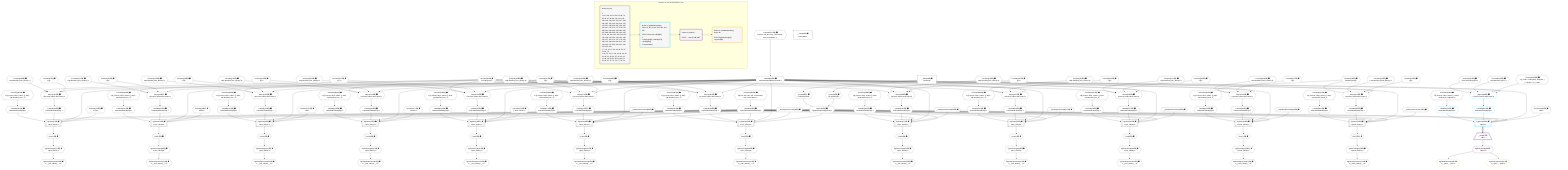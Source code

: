 %%{init: {'themeVariables': { 'fontSize': '12px'}}}%%
graph TD
    classDef path fill:#eee,stroke:#000,color:#000
    classDef plan fill:#fff,stroke-width:1px,color:#000
    classDef itemplan fill:#fff,stroke-width:2px,color:#000
    classDef unbatchedplan fill:#dff,stroke-width:1px,color:#000
    classDef sideeffectplan fill:#fcc,stroke-width:2px,color:#000
    classDef bucket fill:#f6f6f6,color:#000,stroke-width:2px,text-align:left


    %% plan dependencies
    PgSelect7[["PgSelect[7∈0] ➊<br />ᐸjson_identityᐳ"]]:::plan
    Object10{{"Object[10∈0] ➊<br />ᐸ{pgSettings,withPgClient}ᐳ"}}:::plan
    Constant275{{"Constant[275∈0] ➊<br />ᐸtrueᐳ"}}:::plan
    Lambda93{{"Lambda[93∈0] ➊<br />ᐸcalculateShouldReverseOrderᐳ"}}:::plan
    Lambda96{{"Lambda[96∈0] ➊<br />ᐸcalculateLimitAndOffsetSQLᐳ"}}:::plan
    Lambda101{{"Lambda[101∈0] ➊<br />ᐸcalculateOrderBySQLᐳ"}}:::plan
    Lambda106{{"Lambda[106∈0] ➊<br />ᐸcalculateOrderBySQLᐳ"}}:::plan
    Object10 & Constant275 & Lambda93 & Lambda96 & Lambda101 & Lambda106 --> PgSelect7
    PgSelect15[["PgSelect[15∈0] ➊<br />ᐸjson_identityᐳ"]]:::plan
    Constant94{{"Constant[94∈0] ➊<br />ᐸfalseᐳ"}}:::plan
    Lambda115{{"Lambda[115∈0] ➊<br />ᐸcalculateOrderBySQLᐳ"}}:::plan
    Lambda120{{"Lambda[120∈0] ➊<br />ᐸcalculateOrderBySQLᐳ"}}:::plan
    Object10 & Constant94 & Lambda93 & Lambda96 & Lambda115 & Lambda120 --> PgSelect15
    PgSelect21[["PgSelect[21∈0] ➊<br />ᐸjson_identityᐳ"]]:::plan
    Constant276{{"Constant[276∈0] ➊<br />ᐸ42ᐳ"}}:::plan
    Lambda129{{"Lambda[129∈0] ➊<br />ᐸcalculateOrderBySQLᐳ"}}:::plan
    Lambda134{{"Lambda[134∈0] ➊<br />ᐸcalculateOrderBySQLᐳ"}}:::plan
    Object10 & Constant276 & Lambda93 & Lambda96 & Lambda129 & Lambda134 --> PgSelect21
    PgSelect27[["PgSelect[27∈0] ➊<br />ᐸjson_identityᐳ"]]:::plan
    Constant277{{"Constant[277∈0] ➊<br />ᐸ3.1415ᐳ"}}:::plan
    Lambda143{{"Lambda[143∈0] ➊<br />ᐸcalculateOrderBySQLᐳ"}}:::plan
    Lambda148{{"Lambda[148∈0] ➊<br />ᐸcalculateOrderBySQLᐳ"}}:::plan
    Object10 & Constant277 & Lambda93 & Lambda96 & Lambda143 & Lambda148 --> PgSelect27
    PgSelect33[["PgSelect[33∈0] ➊<br />ᐸjson_identityᐳ"]]:::plan
    Constant278{{"Constant[278∈0] ➊<br />ᐸ'hello, world!'ᐳ"}}:::plan
    Lambda157{{"Lambda[157∈0] ➊<br />ᐸcalculateOrderBySQLᐳ"}}:::plan
    Lambda162{{"Lambda[162∈0] ➊<br />ᐸcalculateOrderBySQLᐳ"}}:::plan
    Object10 & Constant278 & Lambda93 & Lambda96 & Lambda157 & Lambda162 --> PgSelect33
    PgSelect39[["PgSelect[39∈0] ➊<br />ᐸjson_identityᐳ"]]:::plan
    __InputDynamicScalar38{{"__InputDynamicScalar[38∈0] ➊"}}:::plan
    Lambda171{{"Lambda[171∈0] ➊<br />ᐸcalculateOrderBySQLᐳ"}}:::plan
    Lambda176{{"Lambda[176∈0] ➊<br />ᐸcalculateOrderBySQLᐳ"}}:::plan
    Object10 & __InputDynamicScalar38 & Lambda93 & Lambda96 & Lambda171 & Lambda176 --> PgSelect39
    PgSelect45[["PgSelect[45∈0] ➊<br />ᐸjson_identityᐳ"]]:::plan
    __InputDynamicScalar44{{"__InputDynamicScalar[44∈0] ➊"}}:::plan
    Lambda185{{"Lambda[185∈0] ➊<br />ᐸcalculateOrderBySQLᐳ"}}:::plan
    Lambda190{{"Lambda[190∈0] ➊<br />ᐸcalculateOrderBySQLᐳ"}}:::plan
    Object10 & __InputDynamicScalar44 & Lambda93 & Lambda96 & Lambda185 & Lambda190 --> PgSelect45
    PgSelect51[["PgSelect[51∈0] ➊<br />ᐸjson_identityᐳ"]]:::plan
    __InputDynamicScalar50{{"__InputDynamicScalar[50∈0] ➊"}}:::plan
    Lambda199{{"Lambda[199∈0] ➊<br />ᐸcalculateOrderBySQLᐳ"}}:::plan
    Lambda204{{"Lambda[204∈0] ➊<br />ᐸcalculateOrderBySQLᐳ"}}:::plan
    Object10 & __InputDynamicScalar50 & Lambda93 & Lambda96 & Lambda199 & Lambda204 --> PgSelect51
    PgSelect57[["PgSelect[57∈0] ➊<br />ᐸjson_identityᐳ"]]:::plan
    __InputDynamicScalar56{{"__InputDynamicScalar[56∈0] ➊"}}:::plan
    Lambda213{{"Lambda[213∈0] ➊<br />ᐸcalculateOrderBySQLᐳ"}}:::plan
    Lambda218{{"Lambda[218∈0] ➊<br />ᐸcalculateOrderBySQLᐳ"}}:::plan
    Object10 & __InputDynamicScalar56 & Lambda93 & Lambda96 & Lambda213 & Lambda218 --> PgSelect57
    PgSelect63[["PgSelect[63∈0] ➊<br />ᐸjson_identityᐳ"]]:::plan
    __InputDynamicScalar62{{"__InputDynamicScalar[62∈0] ➊"}}:::plan
    Lambda227{{"Lambda[227∈0] ➊<br />ᐸcalculateOrderBySQLᐳ"}}:::plan
    Lambda232{{"Lambda[232∈0] ➊<br />ᐸcalculateOrderBySQLᐳ"}}:::plan
    Object10 & __InputDynamicScalar62 & Lambda93 & Lambda96 & Lambda227 & Lambda232 --> PgSelect63
    PgSelect69[["PgSelect[69∈0] ➊<br />ᐸjsonb_identityᐳ"]]:::plan
    __InputDynamicScalar68{{"__InputDynamicScalar[68∈0] ➊"}}:::plan
    Lambda241{{"Lambda[241∈0] ➊<br />ᐸcalculateOrderBySQLᐳ"}}:::plan
    Lambda246{{"Lambda[246∈0] ➊<br />ᐸcalculateOrderBySQLᐳ"}}:::plan
    Object10 & __InputDynamicScalar68 & Lambda93 & Lambda96 & Lambda241 & Lambda246 --> PgSelect69
    PgSelect75[["PgSelect[75∈0] ➊<br />ᐸjsonb_identityᐳ"]]:::plan
    __InputDynamicScalar74{{"__InputDynamicScalar[74∈0] ➊"}}:::plan
    Lambda255{{"Lambda[255∈0] ➊<br />ᐸcalculateOrderBySQLᐳ"}}:::plan
    Lambda260{{"Lambda[260∈0] ➊<br />ᐸcalculateOrderBySQLᐳ"}}:::plan
    Object10 & __InputDynamicScalar74 & Lambda93 & Lambda96 & Lambda255 & Lambda260 --> PgSelect75
    Object100{{"Object[100∈0] ➊<br />ᐸ{reverse,orders,alias,codec}ᐳ"}}:::plan
    Constant97{{"Constant[97∈0] ➊<br />ᐸ[]ᐳ"}}:::plan
    Constant98{{"Constant[98∈0] ➊<br />ᐸsql.identifier(”json_identity”)ᐳ"}}:::plan
    Constant99{{"Constant[99∈0] ➊<br />ᐸCodec(json)ᐳ"}}:::plan
    Lambda93 & Constant97 & Constant98 & Constant99 --> Object100
    Object114{{"Object[114∈0] ➊<br />ᐸ{reverse,orders,alias,codec}ᐳ"}}:::plan
    Constant111{{"Constant[111∈0] ➊<br />ᐸ[]ᐳ"}}:::plan
    Constant112{{"Constant[112∈0] ➊<br />ᐸsql.identifier(”json_identity”)ᐳ"}}:::plan
    Lambda93 & Constant111 & Constant112 & Constant99 --> Object114
    Object128{{"Object[128∈0] ➊<br />ᐸ{reverse,orders,alias,codec}ᐳ"}}:::plan
    Constant125{{"Constant[125∈0] ➊<br />ᐸ[]ᐳ"}}:::plan
    Constant126{{"Constant[126∈0] ➊<br />ᐸsql.identifier(”json_identity”)ᐳ"}}:::plan
    Lambda93 & Constant125 & Constant126 & Constant99 --> Object128
    Object142{{"Object[142∈0] ➊<br />ᐸ{reverse,orders,alias,codec}ᐳ"}}:::plan
    Constant139{{"Constant[139∈0] ➊<br />ᐸ[]ᐳ"}}:::plan
    Constant140{{"Constant[140∈0] ➊<br />ᐸsql.identifier(”json_identity”)ᐳ"}}:::plan
    Lambda93 & Constant139 & Constant140 & Constant99 --> Object142
    Object156{{"Object[156∈0] ➊<br />ᐸ{reverse,orders,alias,codec}ᐳ"}}:::plan
    Constant153{{"Constant[153∈0] ➊<br />ᐸ[]ᐳ"}}:::plan
    Constant154{{"Constant[154∈0] ➊<br />ᐸsql.identifier(”json_identity”)ᐳ"}}:::plan
    Lambda93 & Constant153 & Constant154 & Constant99 --> Object156
    Object170{{"Object[170∈0] ➊<br />ᐸ{reverse,orders,alias,codec}ᐳ"}}:::plan
    Constant167{{"Constant[167∈0] ➊<br />ᐸ[]ᐳ"}}:::plan
    Constant168{{"Constant[168∈0] ➊<br />ᐸsql.identifier(”json_identity”)ᐳ"}}:::plan
    Lambda93 & Constant167 & Constant168 & Constant99 --> Object170
    Object184{{"Object[184∈0] ➊<br />ᐸ{reverse,orders,alias,codec}ᐳ"}}:::plan
    Constant181{{"Constant[181∈0] ➊<br />ᐸ[]ᐳ"}}:::plan
    Constant182{{"Constant[182∈0] ➊<br />ᐸsql.identifier(”json_identity”)ᐳ"}}:::plan
    Lambda93 & Constant181 & Constant182 & Constant99 --> Object184
    Object198{{"Object[198∈0] ➊<br />ᐸ{reverse,orders,alias,codec}ᐳ"}}:::plan
    Constant195{{"Constant[195∈0] ➊<br />ᐸ[]ᐳ"}}:::plan
    Constant196{{"Constant[196∈0] ➊<br />ᐸsql.identifier(”json_identity”)ᐳ"}}:::plan
    Lambda93 & Constant195 & Constant196 & Constant99 --> Object198
    Object212{{"Object[212∈0] ➊<br />ᐸ{reverse,orders,alias,codec}ᐳ"}}:::plan
    Constant209{{"Constant[209∈0] ➊<br />ᐸ[]ᐳ"}}:::plan
    Constant210{{"Constant[210∈0] ➊<br />ᐸsql.identifier(”json_identity”)ᐳ"}}:::plan
    Lambda93 & Constant209 & Constant210 & Constant99 --> Object212
    Object226{{"Object[226∈0] ➊<br />ᐸ{reverse,orders,alias,codec}ᐳ"}}:::plan
    Constant223{{"Constant[223∈0] ➊<br />ᐸ[]ᐳ"}}:::plan
    Constant224{{"Constant[224∈0] ➊<br />ᐸsql.identifier(”json_identity”)ᐳ"}}:::plan
    Lambda93 & Constant223 & Constant224 & Constant99 --> Object226
    Object240{{"Object[240∈0] ➊<br />ᐸ{reverse,orders,alias,codec}ᐳ"}}:::plan
    Constant237{{"Constant[237∈0] ➊<br />ᐸ[]ᐳ"}}:::plan
    Constant238{{"Constant[238∈0] ➊<br />ᐸsql.identifier(”jsonb_identity”)ᐳ"}}:::plan
    Constant239{{"Constant[239∈0] ➊<br />ᐸCodec(jsonb)ᐳ"}}:::plan
    Lambda93 & Constant237 & Constant238 & Constant239 --> Object240
    Object254{{"Object[254∈0] ➊<br />ᐸ{reverse,orders,alias,codec}ᐳ"}}:::plan
    Constant251{{"Constant[251∈0] ➊<br />ᐸ[]ᐳ"}}:::plan
    Constant252{{"Constant[252∈0] ➊<br />ᐸsql.identifier(”jsonb_identity”)ᐳ"}}:::plan
    Lambda93 & Constant251 & Constant252 & Constant239 --> Object254
    Access8{{"Access[8∈0] ➊<br />ᐸ2.pgSettingsᐳ"}}:::plan
    Access9{{"Access[9∈0] ➊<br />ᐸ2.withPgClientᐳ"}}:::plan
    Access8 & Access9 --> Object10
    __Value2["__Value[2∈0] ➊<br />ᐸcontextᐳ"]:::plan
    __Value2 --> Access8
    __Value2 --> Access9
    First11{{"First[11∈0] ➊"}}:::plan
    PgSelect7 --> First11
    PgSelectSingle12{{"PgSelectSingle[12∈0] ➊<br />ᐸjson_identityᐳ"}}:::plan
    First11 --> PgSelectSingle12
    PgClassExpression13{{"PgClassExpression[13∈0] ➊<br />ᐸ__json_identity__.vᐳ"}}:::plan
    PgSelectSingle12 --> PgClassExpression13
    First17{{"First[17∈0] ➊"}}:::plan
    PgSelect15 --> First17
    PgSelectSingle18{{"PgSelectSingle[18∈0] ➊<br />ᐸjson_identityᐳ"}}:::plan
    First17 --> PgSelectSingle18
    PgClassExpression19{{"PgClassExpression[19∈0] ➊<br />ᐸ__json_identity__.vᐳ"}}:::plan
    PgSelectSingle18 --> PgClassExpression19
    First23{{"First[23∈0] ➊"}}:::plan
    PgSelect21 --> First23
    PgSelectSingle24{{"PgSelectSingle[24∈0] ➊<br />ᐸjson_identityᐳ"}}:::plan
    First23 --> PgSelectSingle24
    PgClassExpression25{{"PgClassExpression[25∈0] ➊<br />ᐸ__json_identity__.vᐳ"}}:::plan
    PgSelectSingle24 --> PgClassExpression25
    First29{{"First[29∈0] ➊"}}:::plan
    PgSelect27 --> First29
    PgSelectSingle30{{"PgSelectSingle[30∈0] ➊<br />ᐸjson_identityᐳ"}}:::plan
    First29 --> PgSelectSingle30
    PgClassExpression31{{"PgClassExpression[31∈0] ➊<br />ᐸ__json_identity__.vᐳ"}}:::plan
    PgSelectSingle30 --> PgClassExpression31
    First35{{"First[35∈0] ➊"}}:::plan
    PgSelect33 --> First35
    PgSelectSingle36{{"PgSelectSingle[36∈0] ➊<br />ᐸjson_identityᐳ"}}:::plan
    First35 --> PgSelectSingle36
    PgClassExpression37{{"PgClassExpression[37∈0] ➊<br />ᐸ__json_identity__.vᐳ"}}:::plan
    PgSelectSingle36 --> PgClassExpression37
    First41{{"First[41∈0] ➊"}}:::plan
    PgSelect39 --> First41
    PgSelectSingle42{{"PgSelectSingle[42∈0] ➊<br />ᐸjson_identityᐳ"}}:::plan
    First41 --> PgSelectSingle42
    PgClassExpression43{{"PgClassExpression[43∈0] ➊<br />ᐸ__json_identity__.vᐳ"}}:::plan
    PgSelectSingle42 --> PgClassExpression43
    First47{{"First[47∈0] ➊"}}:::plan
    PgSelect45 --> First47
    PgSelectSingle48{{"PgSelectSingle[48∈0] ➊<br />ᐸjson_identityᐳ"}}:::plan
    First47 --> PgSelectSingle48
    PgClassExpression49{{"PgClassExpression[49∈0] ➊<br />ᐸ__json_identity__.vᐳ"}}:::plan
    PgSelectSingle48 --> PgClassExpression49
    First53{{"First[53∈0] ➊"}}:::plan
    PgSelect51 --> First53
    PgSelectSingle54{{"PgSelectSingle[54∈0] ➊<br />ᐸjson_identityᐳ"}}:::plan
    First53 --> PgSelectSingle54
    PgClassExpression55{{"PgClassExpression[55∈0] ➊<br />ᐸ__json_identity__.vᐳ"}}:::plan
    PgSelectSingle54 --> PgClassExpression55
    First59{{"First[59∈0] ➊"}}:::plan
    PgSelect57 --> First59
    PgSelectSingle60{{"PgSelectSingle[60∈0] ➊<br />ᐸjson_identityᐳ"}}:::plan
    First59 --> PgSelectSingle60
    PgClassExpression61{{"PgClassExpression[61∈0] ➊<br />ᐸ__json_identity__.vᐳ"}}:::plan
    PgSelectSingle60 --> PgClassExpression61
    First65{{"First[65∈0] ➊"}}:::plan
    PgSelect63 --> First65
    PgSelectSingle66{{"PgSelectSingle[66∈0] ➊<br />ᐸjson_identityᐳ"}}:::plan
    First65 --> PgSelectSingle66
    PgClassExpression67{{"PgClassExpression[67∈0] ➊<br />ᐸ__json_identity__.vᐳ"}}:::plan
    PgSelectSingle66 --> PgClassExpression67
    First71{{"First[71∈0] ➊"}}:::plan
    PgSelect69 --> First71
    PgSelectSingle72{{"PgSelectSingle[72∈0] ➊<br />ᐸjsonb_identityᐳ"}}:::plan
    First71 --> PgSelectSingle72
    PgClassExpression73{{"PgClassExpression[73∈0] ➊<br />ᐸ__jsonb_identity__.vᐳ"}}:::plan
    PgSelectSingle72 --> PgClassExpression73
    First77{{"First[77∈0] ➊"}}:::plan
    PgSelect75 --> First77
    PgSelectSingle78{{"PgSelectSingle[78∈0] ➊<br />ᐸjsonb_identityᐳ"}}:::plan
    First77 --> PgSelectSingle78
    PgClassExpression79{{"PgClassExpression[79∈0] ➊<br />ᐸ__jsonb_identity__.vᐳ"}}:::plan
    PgSelectSingle78 --> PgClassExpression79
    Constant279{{"Constant[279∈0] ➊<br />ᐸ§{ first: null, last: null, cursorLower: null, cursorUpper: ᐳ"}}:::plan
    Constant279 --> Lambda93
    Constant280{{"Constant[280∈0] ➊<br />ᐸ§{ first: null, last: null, cursorLower: null, cursorUpper: ᐳ"}}:::plan
    Constant280 --> Lambda96
    Object100 --> Lambda101
    Constant281{{"Constant[281∈0] ➊<br />ᐸ§{ reverse: false, orders: [], alias: sql.identifier(”json_iᐳ"}}:::plan
    Constant281 --> Lambda106
    Object114 --> Lambda115
    Constant282{{"Constant[282∈0] ➊<br />ᐸ§{ reverse: false, orders: [], alias: sql.identifier(”json_iᐳ"}}:::plan
    Constant282 --> Lambda120
    Object128 --> Lambda129
    Constant283{{"Constant[283∈0] ➊<br />ᐸ§{ reverse: false, orders: [], alias: sql.identifier(”json_iᐳ"}}:::plan
    Constant283 --> Lambda134
    Object142 --> Lambda143
    Constant284{{"Constant[284∈0] ➊<br />ᐸ§{ reverse: false, orders: [], alias: sql.identifier(”json_iᐳ"}}:::plan
    Constant284 --> Lambda148
    Object156 --> Lambda157
    Constant285{{"Constant[285∈0] ➊<br />ᐸ§{ reverse: false, orders: [], alias: sql.identifier(”json_iᐳ"}}:::plan
    Constant285 --> Lambda162
    Object170 --> Lambda171
    Constant286{{"Constant[286∈0] ➊<br />ᐸ§{ reverse: false, orders: [], alias: sql.identifier(”json_iᐳ"}}:::plan
    Constant286 --> Lambda176
    Object184 --> Lambda185
    Constant287{{"Constant[287∈0] ➊<br />ᐸ§{ reverse: false, orders: [], alias: sql.identifier(”json_iᐳ"}}:::plan
    Constant287 --> Lambda190
    Object198 --> Lambda199
    Constant288{{"Constant[288∈0] ➊<br />ᐸ§{ reverse: false, orders: [], alias: sql.identifier(”json_iᐳ"}}:::plan
    Constant288 --> Lambda204
    Object212 --> Lambda213
    Constant289{{"Constant[289∈0] ➊<br />ᐸ§{ reverse: false, orders: [], alias: sql.identifier(”json_iᐳ"}}:::plan
    Constant289 --> Lambda218
    Object226 --> Lambda227
    Constant290{{"Constant[290∈0] ➊<br />ᐸ§{ reverse: false, orders: [], alias: sql.identifier(”json_iᐳ"}}:::plan
    Constant290 --> Lambda232
    Object240 --> Lambda241
    Constant291{{"Constant[291∈0] ➊<br />ᐸ§{ reverse: false, orders: [], alias: sql.identifier(”jsonb_ᐳ"}}:::plan
    Constant291 --> Lambda246
    Object254 --> Lambda255
    Constant292{{"Constant[292∈0] ➊<br />ᐸ§{ reverse: false, orders: [], alias: sql.identifier(”jsonb_ᐳ"}}:::plan
    Constant292 --> Lambda260
    __Value4["__Value[4∈0] ➊<br />ᐸrootValueᐳ"]:::plan
    Connection85{{"Connection[85∈0] ➊<br />ᐸ83ᐳ"}}:::plan
    Constant265{{"Constant[265∈0] ➊<br />ᐸ[ { codec: Codec(int4), fragment: { n: [Array], f: 0, c: 266ᐳ"}}:::plan
    Constant266{{"Constant[266∈0] ➊<br />ᐸsql.identifier(”types”)ᐳ"}}:::plan
    Constant267{{"Constant[267∈0] ➊<br />ᐸRecordCodec(types)ᐳ"}}:::plan
    Constant293{{"Constant[293∈0] ➊<br />ᐸ§{ reverse: false, orders: [ { codec: Codec(int4), fragment:ᐳ"}}:::plan
    PgSelect86[["PgSelect[86∈1] ➊<br />ᐸtypesᐳ"]]:::plan
    Lambda269{{"Lambda[269∈1] ➊<br />ᐸcalculateOrderBySQLᐳ"}}:::plan
    Lambda274{{"Lambda[274∈1] ➊<br />ᐸcalculateOrderBySQLᐳ"}}:::plan
    Object10 & Connection85 & Lambda93 & Lambda96 & Lambda269 & Lambda274 --> PgSelect86
    Object268{{"Object[268∈1] ➊<br />ᐸ{reverse,orders,alias,codec}ᐳ"}}:::plan
    Lambda93 & Constant265 & Constant266 & Constant267 --> Object268
    Object268 --> Lambda269
    Constant293 --> Lambda274
    __Item87[/"__Item[87∈2]<br />ᐸ86ᐳ"\]:::itemplan
    PgSelect86 ==> __Item87
    PgSelectSingle88{{"PgSelectSingle[88∈2]<br />ᐸtypesᐳ"}}:::plan
    __Item87 --> PgSelectSingle88
    PgClassExpression89{{"PgClassExpression[89∈3]<br />ᐸ__types__.”json”ᐳ"}}:::plan
    PgSelectSingle88 --> PgClassExpression89
    PgClassExpression90{{"PgClassExpression[90∈3]<br />ᐸ__types__.”jsonb”ᐳ"}}:::plan
    PgSelectSingle88 --> PgClassExpression90

    %% define steps

    subgraph "Buckets for queries/v4/dynamic-json"
    Bucket0("Bucket 0 (root)<br /><br />1: <br />ᐳ: 8, 9, 38, 44, 50, 56, 62, 68, 74, 85, 94, 97, 98, 99, 111, 112, 125, 126, 139, 140, 153, 154, 167, 168, 181, 182, 195, 196, 209, 210, 223, 224, 237, 238, 239, 251, 252, 265, 266, 267, 275, 276, 277, 278, 279, 280, 281, 282, 283, 284, 285, 286, 287, 288, 289, 290, 291, 292, 293, 10, 93, 96, 100, 101, 106, 114, 115, 120, 128, 129, 134, 142, 143, 148, 156, 157, 162, 170, 171, 176, 184, 185, 190, 198, 199, 204, 212, 213, 218, 226, 227, 232, 240, 241, 246, 254, 255, 260<br />2: 7, 15, 21, 27, 33, 39, 45, 51, 57, 63, 69, 75<br />ᐳ: 11, 12, 13, 17, 18, 19, 23, 24, 25, 29, 30, 31, 35, 36, 37, 41, 42, 43, 47, 48, 49, 53, 54, 55, 59, 60, 61, 65, 66, 67, 71, 72, 73, 77, 78, 79"):::bucket
    classDef bucket0 stroke:#696969
    class Bucket0,__Value2,__Value4,PgSelect7,Access8,Access9,Object10,First11,PgSelectSingle12,PgClassExpression13,PgSelect15,First17,PgSelectSingle18,PgClassExpression19,PgSelect21,First23,PgSelectSingle24,PgClassExpression25,PgSelect27,First29,PgSelectSingle30,PgClassExpression31,PgSelect33,First35,PgSelectSingle36,PgClassExpression37,__InputDynamicScalar38,PgSelect39,First41,PgSelectSingle42,PgClassExpression43,__InputDynamicScalar44,PgSelect45,First47,PgSelectSingle48,PgClassExpression49,__InputDynamicScalar50,PgSelect51,First53,PgSelectSingle54,PgClassExpression55,__InputDynamicScalar56,PgSelect57,First59,PgSelectSingle60,PgClassExpression61,__InputDynamicScalar62,PgSelect63,First65,PgSelectSingle66,PgClassExpression67,__InputDynamicScalar68,PgSelect69,First71,PgSelectSingle72,PgClassExpression73,__InputDynamicScalar74,PgSelect75,First77,PgSelectSingle78,PgClassExpression79,Connection85,Lambda93,Constant94,Lambda96,Constant97,Constant98,Constant99,Object100,Lambda101,Lambda106,Constant111,Constant112,Object114,Lambda115,Lambda120,Constant125,Constant126,Object128,Lambda129,Lambda134,Constant139,Constant140,Object142,Lambda143,Lambda148,Constant153,Constant154,Object156,Lambda157,Lambda162,Constant167,Constant168,Object170,Lambda171,Lambda176,Constant181,Constant182,Object184,Lambda185,Lambda190,Constant195,Constant196,Object198,Lambda199,Lambda204,Constant209,Constant210,Object212,Lambda213,Lambda218,Constant223,Constant224,Object226,Lambda227,Lambda232,Constant237,Constant238,Constant239,Object240,Lambda241,Lambda246,Constant251,Constant252,Object254,Lambda255,Lambda260,Constant265,Constant266,Constant267,Constant275,Constant276,Constant277,Constant278,Constant279,Constant280,Constant281,Constant282,Constant283,Constant284,Constant285,Constant286,Constant287,Constant288,Constant289,Constant290,Constant291,Constant292,Constant293 bucket0
    Bucket1("Bucket 1 (nullableBoundary)<br />Deps: 10, 85, 93, 96, 265, 266, 267, 293<br /><br />ROOT Connectionᐸ83ᐳ[85]<br />1: <br />ᐳ: Object[268], Lambda[274], Lambda[269]<br />2: PgSelect[86]"):::bucket
    classDef bucket1 stroke:#00bfff
    class Bucket1,PgSelect86,Object268,Lambda269,Lambda274 bucket1
    Bucket2("Bucket 2 (listItem)<br /><br />ROOT __Item{2}ᐸ86ᐳ[87]"):::bucket
    classDef bucket2 stroke:#7f007f
    class Bucket2,__Item87,PgSelectSingle88 bucket2
    Bucket3("Bucket 3 (nullableBoundary)<br />Deps: 88<br /><br />ROOT PgSelectSingle{2}ᐸtypesᐳ[88]"):::bucket
    classDef bucket3 stroke:#ffa500
    class Bucket3,PgClassExpression89,PgClassExpression90 bucket3
    Bucket0 --> Bucket1
    Bucket1 --> Bucket2
    Bucket2 --> Bucket3
    end